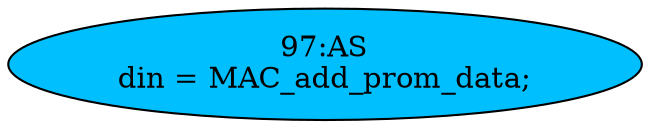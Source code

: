 strict digraph "" {
	node [label="\N"];
	"97:AS"	 [ast="<pyverilog.vparser.ast.Assign object at 0x7fcc00856cd0>",
		def_var="['din']",
		fillcolor=deepskyblue,
		label="97:AS
din = MAC_add_prom_data;",
		statements="[]",
		style=filled,
		typ=Assign,
		use_var="['MAC_add_prom_data']"];
}
